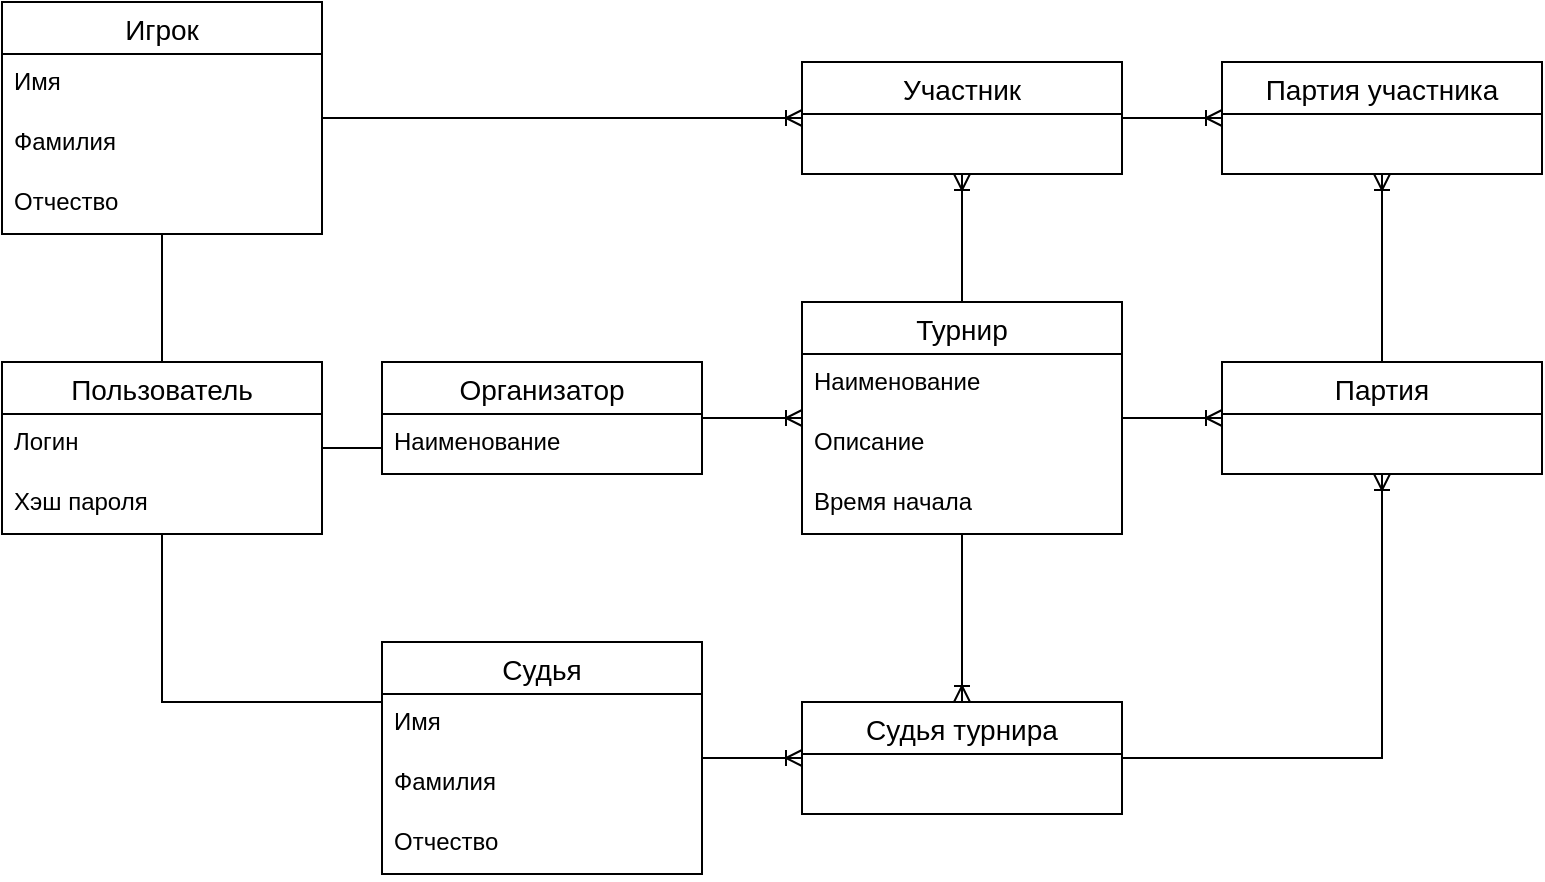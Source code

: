 <mxfile version="22.1.0" type="github">
  <diagram id="R2lEEEUBdFMjLlhIrx00" name="Page-1">
    <mxGraphModel dx="954" dy="540" grid="1" gridSize="10" guides="1" tooltips="1" connect="1" arrows="1" fold="1" page="1" pageScale="1" pageWidth="850" pageHeight="1100" math="0" shadow="0" extFonts="Permanent Marker^https://fonts.googleapis.com/css?family=Permanent+Marker">
      <root>
        <mxCell id="0" />
        <mxCell id="1" parent="0" />
        <mxCell id="Yu_OpDTn2ILr5B7UPivO-33" style="edgeStyle=orthogonalEdgeStyle;rounded=0;orthogonalLoop=1;jettySize=auto;html=1;endArrow=ERoneToMany;endFill=0;" edge="1" parent="1" source="Yu_OpDTn2ILr5B7UPivO-1" target="Yu_OpDTn2ILr5B7UPivO-28">
          <mxGeometry relative="1" as="geometry" />
        </mxCell>
        <mxCell id="Yu_OpDTn2ILr5B7UPivO-1" value="Судья" style="swimlane;fontStyle=0;childLayout=stackLayout;horizontal=1;startSize=26;horizontalStack=0;resizeParent=1;resizeParentMax=0;resizeLast=0;collapsible=1;marginBottom=0;align=center;fontSize=14;" vertex="1" parent="1">
          <mxGeometry x="240" y="450" width="160" height="116" as="geometry" />
        </mxCell>
        <mxCell id="Yu_OpDTn2ILr5B7UPivO-56" value="Имя" style="text;strokeColor=none;fillColor=none;spacingLeft=4;spacingRight=4;overflow=hidden;rotatable=0;points=[[0,0.5],[1,0.5]];portConstraint=eastwest;fontSize=12;whiteSpace=wrap;html=1;" vertex="1" parent="Yu_OpDTn2ILr5B7UPivO-1">
          <mxGeometry y="26" width="160" height="30" as="geometry" />
        </mxCell>
        <mxCell id="Yu_OpDTn2ILr5B7UPivO-57" value="Фамилия" style="text;strokeColor=none;fillColor=none;spacingLeft=4;spacingRight=4;overflow=hidden;rotatable=0;points=[[0,0.5],[1,0.5]];portConstraint=eastwest;fontSize=12;whiteSpace=wrap;html=1;" vertex="1" parent="Yu_OpDTn2ILr5B7UPivO-1">
          <mxGeometry y="56" width="160" height="30" as="geometry" />
        </mxCell>
        <mxCell id="Yu_OpDTn2ILr5B7UPivO-58" value="Отчество" style="text;strokeColor=none;fillColor=none;spacingLeft=4;spacingRight=4;overflow=hidden;rotatable=0;points=[[0,0.5],[1,0.5]];portConstraint=eastwest;fontSize=12;whiteSpace=wrap;html=1;" vertex="1" parent="Yu_OpDTn2ILr5B7UPivO-1">
          <mxGeometry y="86" width="160" height="30" as="geometry" />
        </mxCell>
        <mxCell id="Yu_OpDTn2ILr5B7UPivO-12" style="edgeStyle=orthogonalEdgeStyle;rounded=0;orthogonalLoop=1;jettySize=auto;html=1;endArrow=none;endFill=0;" edge="1" parent="1" source="Yu_OpDTn2ILr5B7UPivO-5" target="Yu_OpDTn2ILr5B7UPivO-1">
          <mxGeometry relative="1" as="geometry">
            <Array as="points">
              <mxPoint x="130" y="480" />
            </Array>
          </mxGeometry>
        </mxCell>
        <mxCell id="Yu_OpDTn2ILr5B7UPivO-17" style="edgeStyle=orthogonalEdgeStyle;rounded=0;orthogonalLoop=1;jettySize=auto;html=1;endArrow=none;endFill=0;" edge="1" parent="1" source="Yu_OpDTn2ILr5B7UPivO-5" target="Yu_OpDTn2ILr5B7UPivO-13">
          <mxGeometry relative="1" as="geometry">
            <Array as="points">
              <mxPoint x="240" y="338" />
              <mxPoint x="240" y="338" />
            </Array>
          </mxGeometry>
        </mxCell>
        <mxCell id="Yu_OpDTn2ILr5B7UPivO-22" style="edgeStyle=orthogonalEdgeStyle;rounded=0;orthogonalLoop=1;jettySize=auto;html=1;endArrow=none;endFill=0;" edge="1" parent="1" source="Yu_OpDTn2ILr5B7UPivO-5" target="Yu_OpDTn2ILr5B7UPivO-18">
          <mxGeometry relative="1" as="geometry" />
        </mxCell>
        <mxCell id="Yu_OpDTn2ILr5B7UPivO-5" value="Пользователь" style="swimlane;fontStyle=0;childLayout=stackLayout;horizontal=1;startSize=26;horizontalStack=0;resizeParent=1;resizeParentMax=0;resizeLast=0;collapsible=1;marginBottom=0;align=center;fontSize=14;" vertex="1" parent="1">
          <mxGeometry x="50" y="310" width="160" height="86" as="geometry" />
        </mxCell>
        <mxCell id="Yu_OpDTn2ILr5B7UPivO-59" value="Логин" style="text;strokeColor=none;fillColor=none;spacingLeft=4;spacingRight=4;overflow=hidden;rotatable=0;points=[[0,0.5],[1,0.5]];portConstraint=eastwest;fontSize=12;whiteSpace=wrap;html=1;" vertex="1" parent="Yu_OpDTn2ILr5B7UPivO-5">
          <mxGeometry y="26" width="160" height="30" as="geometry" />
        </mxCell>
        <mxCell id="Yu_OpDTn2ILr5B7UPivO-60" value="Хэш пароля" style="text;strokeColor=none;fillColor=none;spacingLeft=4;spacingRight=4;overflow=hidden;rotatable=0;points=[[0,0.5],[1,0.5]];portConstraint=eastwest;fontSize=12;whiteSpace=wrap;html=1;" vertex="1" parent="Yu_OpDTn2ILr5B7UPivO-5">
          <mxGeometry y="56" width="160" height="30" as="geometry" />
        </mxCell>
        <mxCell id="Yu_OpDTn2ILr5B7UPivO-32" style="edgeStyle=orthogonalEdgeStyle;rounded=0;orthogonalLoop=1;jettySize=auto;html=1;endArrow=ERoneToMany;endFill=0;" edge="1" parent="1" source="Yu_OpDTn2ILr5B7UPivO-13" target="Yu_OpDTn2ILr5B7UPivO-23">
          <mxGeometry relative="1" as="geometry" />
        </mxCell>
        <mxCell id="Yu_OpDTn2ILr5B7UPivO-13" value="Организатор" style="swimlane;fontStyle=0;childLayout=stackLayout;horizontal=1;startSize=26;horizontalStack=0;resizeParent=1;resizeParentMax=0;resizeLast=0;collapsible=1;marginBottom=0;align=center;fontSize=14;" vertex="1" parent="1">
          <mxGeometry x="240" y="310" width="160" height="56" as="geometry" />
        </mxCell>
        <mxCell id="Yu_OpDTn2ILr5B7UPivO-48" value="Наименование" style="text;strokeColor=none;fillColor=none;spacingLeft=4;spacingRight=4;overflow=hidden;rotatable=0;points=[[0,0.5],[1,0.5]];portConstraint=eastwest;fontSize=12;whiteSpace=wrap;html=1;" vertex="1" parent="Yu_OpDTn2ILr5B7UPivO-13">
          <mxGeometry y="26" width="160" height="30" as="geometry" />
        </mxCell>
        <mxCell id="Yu_OpDTn2ILr5B7UPivO-79" style="edgeStyle=orthogonalEdgeStyle;rounded=0;orthogonalLoop=1;jettySize=auto;html=1;endArrow=ERoneToMany;endFill=0;" edge="1" parent="1" source="Yu_OpDTn2ILr5B7UPivO-18" target="Yu_OpDTn2ILr5B7UPivO-34">
          <mxGeometry relative="1" as="geometry" />
        </mxCell>
        <mxCell id="Yu_OpDTn2ILr5B7UPivO-18" value="Игрок" style="swimlane;fontStyle=0;childLayout=stackLayout;horizontal=1;startSize=26;horizontalStack=0;resizeParent=1;resizeParentMax=0;resizeLast=0;collapsible=1;marginBottom=0;align=center;fontSize=14;" vertex="1" parent="1">
          <mxGeometry x="50" y="130" width="160" height="116" as="geometry" />
        </mxCell>
        <mxCell id="Yu_OpDTn2ILr5B7UPivO-53" value="Имя" style="text;strokeColor=none;fillColor=none;spacingLeft=4;spacingRight=4;overflow=hidden;rotatable=0;points=[[0,0.5],[1,0.5]];portConstraint=eastwest;fontSize=12;whiteSpace=wrap;html=1;" vertex="1" parent="Yu_OpDTn2ILr5B7UPivO-18">
          <mxGeometry y="26" width="160" height="30" as="geometry" />
        </mxCell>
        <mxCell id="Yu_OpDTn2ILr5B7UPivO-54" value="Фамилия" style="text;strokeColor=none;fillColor=none;spacingLeft=4;spacingRight=4;overflow=hidden;rotatable=0;points=[[0,0.5],[1,0.5]];portConstraint=eastwest;fontSize=12;whiteSpace=wrap;html=1;" vertex="1" parent="Yu_OpDTn2ILr5B7UPivO-18">
          <mxGeometry y="56" width="160" height="30" as="geometry" />
        </mxCell>
        <mxCell id="Yu_OpDTn2ILr5B7UPivO-55" value="Отчество" style="text;strokeColor=none;fillColor=none;spacingLeft=4;spacingRight=4;overflow=hidden;rotatable=0;points=[[0,0.5],[1,0.5]];portConstraint=eastwest;fontSize=12;whiteSpace=wrap;html=1;" vertex="1" parent="Yu_OpDTn2ILr5B7UPivO-18">
          <mxGeometry y="86" width="160" height="30" as="geometry" />
        </mxCell>
        <mxCell id="Yu_OpDTn2ILr5B7UPivO-42" style="edgeStyle=orthogonalEdgeStyle;rounded=0;orthogonalLoop=1;jettySize=auto;html=1;endArrow=ERoneToMany;endFill=0;" edge="1" parent="1" source="Yu_OpDTn2ILr5B7UPivO-23" target="Yu_OpDTn2ILr5B7UPivO-38">
          <mxGeometry relative="1" as="geometry" />
        </mxCell>
        <mxCell id="Yu_OpDTn2ILr5B7UPivO-44" style="edgeStyle=orthogonalEdgeStyle;rounded=0;orthogonalLoop=1;jettySize=auto;html=1;endArrow=ERoneToMany;endFill=0;" edge="1" parent="1" source="Yu_OpDTn2ILr5B7UPivO-23" target="Yu_OpDTn2ILr5B7UPivO-28">
          <mxGeometry relative="1" as="geometry" />
        </mxCell>
        <mxCell id="Yu_OpDTn2ILr5B7UPivO-82" style="edgeStyle=orthogonalEdgeStyle;rounded=0;orthogonalLoop=1;jettySize=auto;html=1;endArrow=ERoneToMany;endFill=0;" edge="1" parent="1" source="Yu_OpDTn2ILr5B7UPivO-23" target="Yu_OpDTn2ILr5B7UPivO-34">
          <mxGeometry relative="1" as="geometry" />
        </mxCell>
        <mxCell id="Yu_OpDTn2ILr5B7UPivO-23" value="Турнир" style="swimlane;fontStyle=0;childLayout=stackLayout;horizontal=1;startSize=26;horizontalStack=0;resizeParent=1;resizeParentMax=0;resizeLast=0;collapsible=1;marginBottom=0;align=center;fontSize=14;" vertex="1" parent="1">
          <mxGeometry x="450" y="280" width="160" height="116" as="geometry" />
        </mxCell>
        <mxCell id="Yu_OpDTn2ILr5B7UPivO-49" value="Наименование" style="text;strokeColor=none;fillColor=none;spacingLeft=4;spacingRight=4;overflow=hidden;rotatable=0;points=[[0,0.5],[1,0.5]];portConstraint=eastwest;fontSize=12;whiteSpace=wrap;html=1;" vertex="1" parent="Yu_OpDTn2ILr5B7UPivO-23">
          <mxGeometry y="26" width="160" height="30" as="geometry" />
        </mxCell>
        <mxCell id="Yu_OpDTn2ILr5B7UPivO-50" value="Описание" style="text;strokeColor=none;fillColor=none;spacingLeft=4;spacingRight=4;overflow=hidden;rotatable=0;points=[[0,0.5],[1,0.5]];portConstraint=eastwest;fontSize=12;whiteSpace=wrap;html=1;" vertex="1" parent="Yu_OpDTn2ILr5B7UPivO-23">
          <mxGeometry y="56" width="160" height="30" as="geometry" />
        </mxCell>
        <mxCell id="Yu_OpDTn2ILr5B7UPivO-52" value="Время начала" style="text;strokeColor=none;fillColor=none;spacingLeft=4;spacingRight=4;overflow=hidden;rotatable=0;points=[[0,0.5],[1,0.5]];portConstraint=eastwest;fontSize=12;whiteSpace=wrap;html=1;" vertex="1" parent="Yu_OpDTn2ILr5B7UPivO-23">
          <mxGeometry y="86" width="160" height="30" as="geometry" />
        </mxCell>
        <mxCell id="Yu_OpDTn2ILr5B7UPivO-45" style="edgeStyle=orthogonalEdgeStyle;rounded=0;orthogonalLoop=1;jettySize=auto;html=1;endArrow=ERoneToMany;endFill=0;" edge="1" parent="1" source="Yu_OpDTn2ILr5B7UPivO-28" target="Yu_OpDTn2ILr5B7UPivO-38">
          <mxGeometry relative="1" as="geometry" />
        </mxCell>
        <mxCell id="Yu_OpDTn2ILr5B7UPivO-28" value="Судья турнира" style="swimlane;fontStyle=0;childLayout=stackLayout;horizontal=1;startSize=26;horizontalStack=0;resizeParent=1;resizeParentMax=0;resizeLast=0;collapsible=1;marginBottom=0;align=center;fontSize=14;" vertex="1" parent="1">
          <mxGeometry x="450" y="480" width="160" height="56" as="geometry" />
        </mxCell>
        <mxCell id="Yu_OpDTn2ILr5B7UPivO-80" style="edgeStyle=orthogonalEdgeStyle;rounded=0;orthogonalLoop=1;jettySize=auto;html=1;endArrow=ERoneToMany;endFill=0;" edge="1" parent="1" source="Yu_OpDTn2ILr5B7UPivO-34" target="Yu_OpDTn2ILr5B7UPivO-74">
          <mxGeometry relative="1" as="geometry" />
        </mxCell>
        <mxCell id="Yu_OpDTn2ILr5B7UPivO-34" value="Участник" style="swimlane;fontStyle=0;childLayout=stackLayout;horizontal=1;startSize=26;horizontalStack=0;resizeParent=1;resizeParentMax=0;resizeLast=0;collapsible=1;marginBottom=0;align=center;fontSize=14;" vertex="1" parent="1">
          <mxGeometry x="450" y="160" width="160" height="56" as="geometry" />
        </mxCell>
        <mxCell id="Yu_OpDTn2ILr5B7UPivO-78" style="edgeStyle=orthogonalEdgeStyle;rounded=0;orthogonalLoop=1;jettySize=auto;html=1;endArrow=ERoneToMany;endFill=0;" edge="1" parent="1" source="Yu_OpDTn2ILr5B7UPivO-38" target="Yu_OpDTn2ILr5B7UPivO-74">
          <mxGeometry relative="1" as="geometry" />
        </mxCell>
        <mxCell id="Yu_OpDTn2ILr5B7UPivO-38" value="Партия" style="swimlane;fontStyle=0;childLayout=stackLayout;horizontal=1;startSize=26;horizontalStack=0;resizeParent=1;resizeParentMax=0;resizeLast=0;collapsible=1;marginBottom=0;align=center;fontSize=14;" vertex="1" parent="1">
          <mxGeometry x="660" y="310" width="160" height="56" as="geometry" />
        </mxCell>
        <mxCell id="Yu_OpDTn2ILr5B7UPivO-74" value="Партия участника" style="swimlane;fontStyle=0;childLayout=stackLayout;horizontal=1;startSize=26;horizontalStack=0;resizeParent=1;resizeParentMax=0;resizeLast=0;collapsible=1;marginBottom=0;align=center;fontSize=14;" vertex="1" parent="1">
          <mxGeometry x="660" y="160" width="160" height="56" as="geometry" />
        </mxCell>
      </root>
    </mxGraphModel>
  </diagram>
</mxfile>
